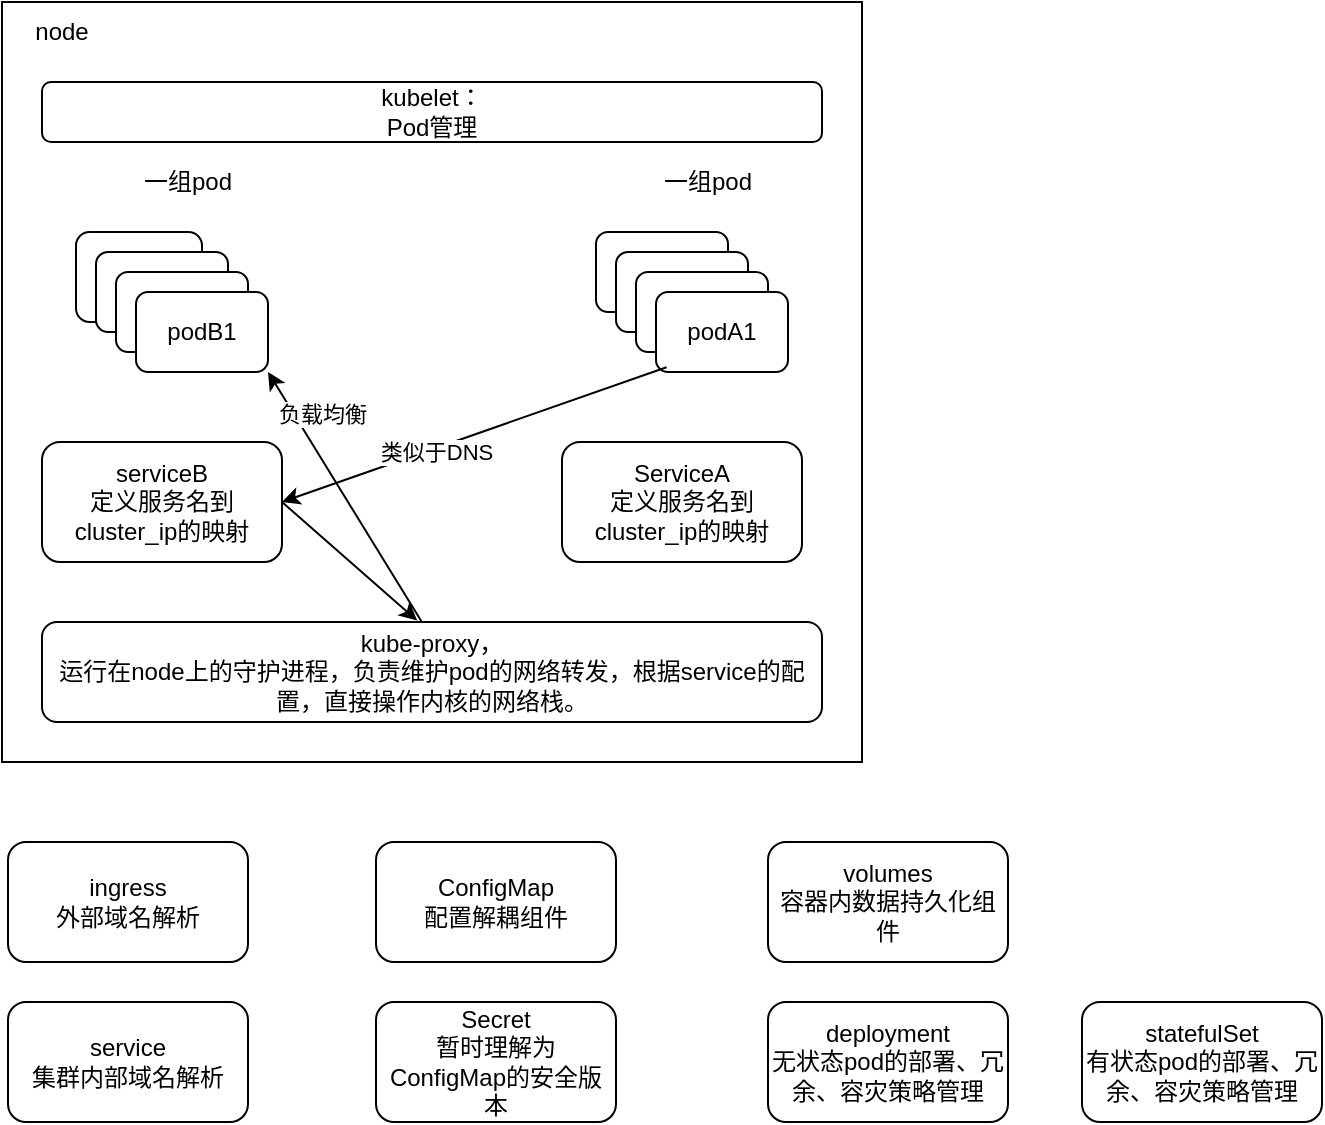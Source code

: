 <mxfile version="26.2.5">
  <diagram name="第 1 页" id="UUyEwVMy8UdLwM88y2wb">
    <mxGraphModel dx="774" dy="1045" grid="1" gridSize="10" guides="1" tooltips="1" connect="1" arrows="1" fold="1" page="1" pageScale="1" pageWidth="827" pageHeight="1169" math="0" shadow="0">
      <root>
        <mxCell id="0" />
        <mxCell id="1" parent="0" />
        <mxCell id="4donVk05cmg-oovA0WT2-1" value="podA1" style="rounded=1;whiteSpace=wrap;html=1;" vertex="1" parent="1">
          <mxGeometry x="367" y="305" width="66" height="40" as="geometry" />
        </mxCell>
        <mxCell id="4donVk05cmg-oovA0WT2-2" value="podA1" style="rounded=1;whiteSpace=wrap;html=1;" vertex="1" parent="1">
          <mxGeometry x="377" y="315" width="66" height="40" as="geometry" />
        </mxCell>
        <mxCell id="4donVk05cmg-oovA0WT2-3" value="podA1" style="rounded=1;whiteSpace=wrap;html=1;" vertex="1" parent="1">
          <mxGeometry x="387" y="325" width="66" height="40" as="geometry" />
        </mxCell>
        <mxCell id="4donVk05cmg-oovA0WT2-4" value="podA1" style="rounded=1;whiteSpace=wrap;html=1;" vertex="1" parent="1">
          <mxGeometry x="397" y="335" width="66" height="40" as="geometry" />
        </mxCell>
        <mxCell id="4donVk05cmg-oovA0WT2-5" value="一组pod" style="text;html=1;align=center;verticalAlign=middle;whiteSpace=wrap;rounded=0;" vertex="1" parent="1">
          <mxGeometry x="393" y="265" width="60" height="30" as="geometry" />
        </mxCell>
        <mxCell id="4donVk05cmg-oovA0WT2-6" value="podA1" style="rounded=1;whiteSpace=wrap;html=1;" vertex="1" parent="1">
          <mxGeometry x="107" y="305" width="63" height="45" as="geometry" />
        </mxCell>
        <mxCell id="4donVk05cmg-oovA0WT2-7" value="podA1" style="rounded=1;whiteSpace=wrap;html=1;" vertex="1" parent="1">
          <mxGeometry x="117" y="315" width="66" height="40" as="geometry" />
        </mxCell>
        <mxCell id="4donVk05cmg-oovA0WT2-8" value="podA1" style="rounded=1;whiteSpace=wrap;html=1;" vertex="1" parent="1">
          <mxGeometry x="127" y="325" width="66" height="40" as="geometry" />
        </mxCell>
        <mxCell id="4donVk05cmg-oovA0WT2-9" value="podB1" style="rounded=1;whiteSpace=wrap;html=1;" vertex="1" parent="1">
          <mxGeometry x="137" y="335" width="66" height="40" as="geometry" />
        </mxCell>
        <mxCell id="4donVk05cmg-oovA0WT2-10" value="一组pod" style="text;html=1;align=center;verticalAlign=middle;whiteSpace=wrap;rounded=0;" vertex="1" parent="1">
          <mxGeometry x="133" y="265" width="60" height="30" as="geometry" />
        </mxCell>
        <mxCell id="4donVk05cmg-oovA0WT2-11" value="" style="rounded=0;whiteSpace=wrap;html=1;fillColor=none;" vertex="1" parent="1">
          <mxGeometry x="70" y="190" width="430" height="380" as="geometry" />
        </mxCell>
        <mxCell id="4donVk05cmg-oovA0WT2-12" value="node" style="text;html=1;align=center;verticalAlign=middle;whiteSpace=wrap;rounded=0;" vertex="1" parent="1">
          <mxGeometry x="70" y="190" width="60" height="30" as="geometry" />
        </mxCell>
        <mxCell id="4donVk05cmg-oovA0WT2-13" value="ServiceA&lt;div&gt;定义服务名到cluster_ip的映射&lt;/div&gt;" style="rounded=1;whiteSpace=wrap;html=1;" vertex="1" parent="1">
          <mxGeometry x="350" y="410" width="120" height="60" as="geometry" />
        </mxCell>
        <mxCell id="4donVk05cmg-oovA0WT2-15" value="serviceB&lt;div&gt;定义服务名到cluster_ip的映射&lt;/div&gt;" style="rounded=1;whiteSpace=wrap;html=1;" vertex="1" parent="1">
          <mxGeometry x="90" y="410" width="120" height="60" as="geometry" />
        </mxCell>
        <mxCell id="4donVk05cmg-oovA0WT2-16" value="kube-proxy，&lt;div&gt;运行在node上的守护进程，负责维护pod的网络转发，根据service的配置，直接操作内核的网络栈。&lt;/div&gt;" style="rounded=1;whiteSpace=wrap;html=1;" vertex="1" parent="1">
          <mxGeometry x="90" y="500" width="390" height="50" as="geometry" />
        </mxCell>
        <mxCell id="4donVk05cmg-oovA0WT2-17" value="" style="endArrow=classic;html=1;rounded=0;entryX=1;entryY=0.5;entryDx=0;entryDy=0;exitX=0.08;exitY=0.94;exitDx=0;exitDy=0;exitPerimeter=0;" edge="1" parent="1" source="4donVk05cmg-oovA0WT2-4" target="4donVk05cmg-oovA0WT2-15">
          <mxGeometry width="50" height="50" relative="1" as="geometry">
            <mxPoint x="380" y="360" as="sourcePoint" />
            <mxPoint x="320" y="360" as="targetPoint" />
          </mxGeometry>
        </mxCell>
        <mxCell id="4donVk05cmg-oovA0WT2-21" value="类似于DNS" style="edgeLabel;html=1;align=center;verticalAlign=middle;resizable=0;points=[];" vertex="1" connectable="0" parent="4donVk05cmg-oovA0WT2-17">
          <mxGeometry x="0.206" y="2" relative="1" as="geometry">
            <mxPoint as="offset" />
          </mxGeometry>
        </mxCell>
        <mxCell id="4donVk05cmg-oovA0WT2-18" value="" style="endArrow=classic;html=1;rounded=0;entryX=0.481;entryY=-0.014;entryDx=0;entryDy=0;entryPerimeter=0;exitX=1;exitY=0.5;exitDx=0;exitDy=0;" edge="1" parent="1" source="4donVk05cmg-oovA0WT2-15" target="4donVk05cmg-oovA0WT2-16">
          <mxGeometry width="50" height="50" relative="1" as="geometry">
            <mxPoint x="240" y="480" as="sourcePoint" />
            <mxPoint x="290" y="430" as="targetPoint" />
          </mxGeometry>
        </mxCell>
        <mxCell id="4donVk05cmg-oovA0WT2-19" value="" style="endArrow=classic;html=1;rounded=0;entryX=1;entryY=1;entryDx=0;entryDy=0;exitX=0.487;exitY=0;exitDx=0;exitDy=0;exitPerimeter=0;" edge="1" parent="1" source="4donVk05cmg-oovA0WT2-16" target="4donVk05cmg-oovA0WT2-9">
          <mxGeometry width="50" height="50" relative="1" as="geometry">
            <mxPoint x="270" y="500" as="sourcePoint" />
            <mxPoint x="320" y="450" as="targetPoint" />
          </mxGeometry>
        </mxCell>
        <mxCell id="4donVk05cmg-oovA0WT2-20" value="负载均衡" style="edgeLabel;html=1;align=center;verticalAlign=middle;resizable=0;points=[];" vertex="1" connectable="0" parent="4donVk05cmg-oovA0WT2-19">
          <mxGeometry x="-0.28" y="-1" relative="1" as="geometry">
            <mxPoint x="-23" y="-59" as="offset" />
          </mxGeometry>
        </mxCell>
        <mxCell id="4donVk05cmg-oovA0WT2-26" value="ingress&lt;div&gt;外部域名解析&lt;/div&gt;" style="rounded=1;whiteSpace=wrap;html=1;" vertex="1" parent="1">
          <mxGeometry x="73" y="610" width="120" height="60" as="geometry" />
        </mxCell>
        <mxCell id="4donVk05cmg-oovA0WT2-27" value="service&lt;div&gt;集群内部域名解析&lt;/div&gt;" style="rounded=1;whiteSpace=wrap;html=1;" vertex="1" parent="1">
          <mxGeometry x="73" y="690" width="120" height="60" as="geometry" />
        </mxCell>
        <mxCell id="4donVk05cmg-oovA0WT2-28" value="ConfigMap&lt;div&gt;配置解耦组件&lt;/div&gt;" style="rounded=1;whiteSpace=wrap;html=1;" vertex="1" parent="1">
          <mxGeometry x="257" y="610" width="120" height="60" as="geometry" />
        </mxCell>
        <mxCell id="4donVk05cmg-oovA0WT2-29" value="Secret&lt;div&gt;暂时理解为ConfigMap的安全版本&lt;/div&gt;" style="rounded=1;whiteSpace=wrap;html=1;" vertex="1" parent="1">
          <mxGeometry x="257" y="690" width="120" height="60" as="geometry" />
        </mxCell>
        <mxCell id="4donVk05cmg-oovA0WT2-30" value="volumes&lt;div&gt;容器内数据持久化组件&lt;/div&gt;" style="rounded=1;whiteSpace=wrap;html=1;" vertex="1" parent="1">
          <mxGeometry x="453" y="610" width="120" height="60" as="geometry" />
        </mxCell>
        <mxCell id="4donVk05cmg-oovA0WT2-31" value="deployment&lt;div&gt;无状态pod的部署、冗余、容灾策略管理&lt;/div&gt;" style="rounded=1;whiteSpace=wrap;html=1;" vertex="1" parent="1">
          <mxGeometry x="453" y="690" width="120" height="60" as="geometry" />
        </mxCell>
        <mxCell id="4donVk05cmg-oovA0WT2-32" value="statefulSet&lt;div&gt;有状态pod的部署、冗余、容灾策略管理&lt;/div&gt;" style="rounded=1;whiteSpace=wrap;html=1;" vertex="1" parent="1">
          <mxGeometry x="610" y="690" width="120" height="60" as="geometry" />
        </mxCell>
        <mxCell id="4donVk05cmg-oovA0WT2-33" value="kubelet：&lt;div&gt;Pod管理&lt;/div&gt;" style="rounded=1;whiteSpace=wrap;html=1;" vertex="1" parent="1">
          <mxGeometry x="90" y="230" width="390" height="30" as="geometry" />
        </mxCell>
      </root>
    </mxGraphModel>
  </diagram>
</mxfile>
